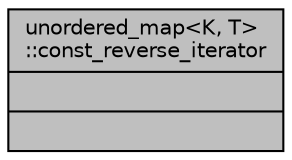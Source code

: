 digraph "unordered_map&lt;K, T&gt;::const_reverse_iterator"
{
 // INTERACTIVE_SVG=YES
  bgcolor="transparent";
  edge [fontname="Helvetica",fontsize="10",labelfontname="Helvetica",labelfontsize="10"];
  node [fontname="Helvetica",fontsize="10",shape=record];
  Node1 [label="{unordered_map\<K, T\>\l::const_reverse_iterator\n||}",height=0.2,width=0.4,color="black", fillcolor="grey75", style="filled", fontcolor="black"];
}
